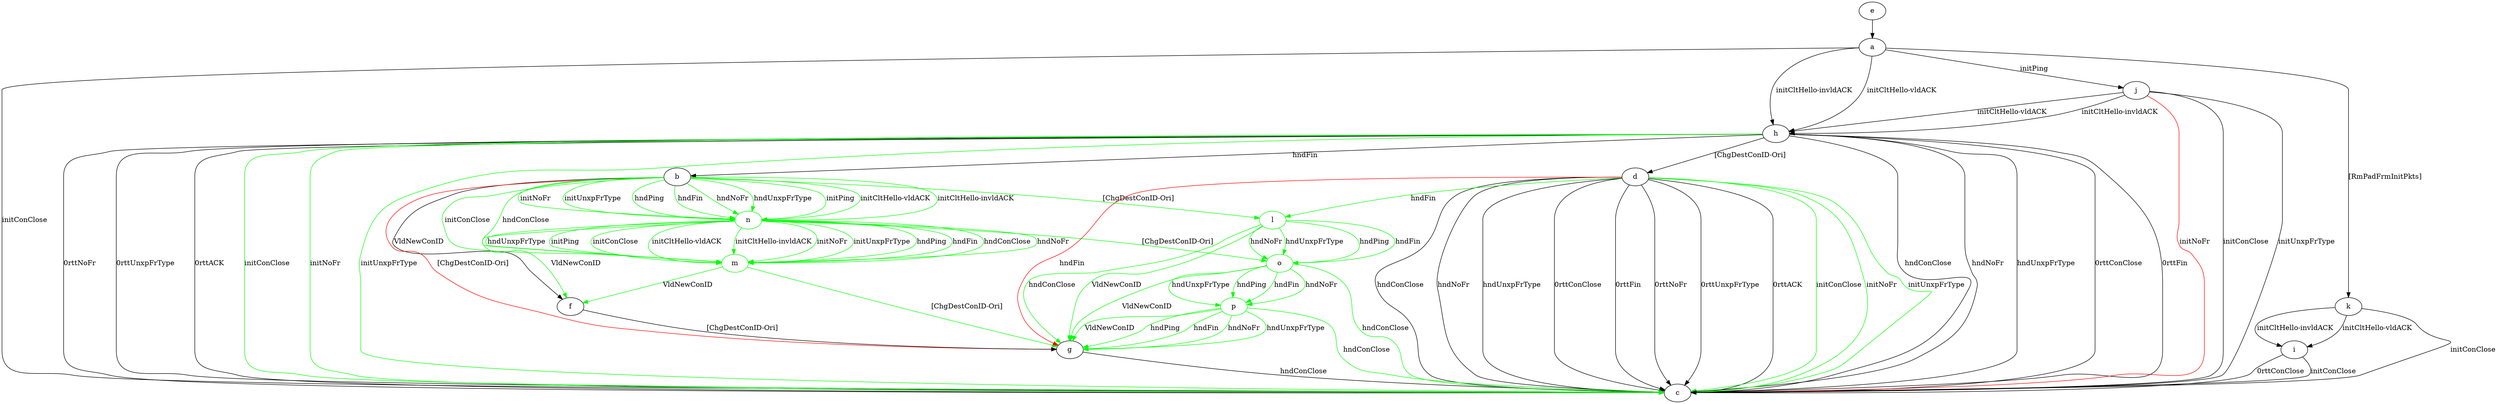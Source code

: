 digraph "" {
	a -> c	[key=0,
		label="initConClose "];
	a -> h	[key=0,
		label="initCltHello-vldACK "];
	a -> h	[key=1,
		label="initCltHello-invldACK "];
	a -> j	[key=0,
		label="initPing "];
	a -> k	[key=0,
		label="[RmPadFrmInitPkts] "];
	b -> f	[key=0,
		label="VldNewConID "];
	b -> g	[key=0,
		color=red,
		label="[ChgDestConID-Ori] "];
	l	[color=green];
	b -> l	[key=0,
		color=green,
		label="[ChgDestConID-Ori] "];
	m	[color=green];
	b -> m	[key=0,
		color=green,
		label="initConClose "];
	b -> m	[key=1,
		color=green,
		label="hndConClose "];
	n	[color=green];
	b -> n	[key=0,
		color=green,
		label="initPing "];
	b -> n	[key=1,
		color=green,
		label="initCltHello-vldACK "];
	b -> n	[key=2,
		color=green,
		label="initCltHello-invldACK "];
	b -> n	[key=3,
		color=green,
		label="initNoFr "];
	b -> n	[key=4,
		color=green,
		label="initUnxpFrType "];
	b -> n	[key=5,
		color=green,
		label="hndPing "];
	b -> n	[key=6,
		color=green,
		label="hndFin "];
	b -> n	[key=7,
		color=green,
		label="hndNoFr "];
	b -> n	[key=8,
		color=green,
		label="hndUnxpFrType "];
	d -> c	[key=0,
		label="hndConClose "];
	d -> c	[key=1,
		label="hndNoFr "];
	d -> c	[key=2,
		label="hndUnxpFrType "];
	d -> c	[key=3,
		label="0rttConClose "];
	d -> c	[key=4,
		label="0rttFin "];
	d -> c	[key=5,
		label="0rttNoFr "];
	d -> c	[key=6,
		label="0rttUnxpFrType "];
	d -> c	[key=7,
		label="0rttACK "];
	d -> c	[key=8,
		color=green,
		label="initConClose "];
	d -> c	[key=9,
		color=green,
		label="initNoFr "];
	d -> c	[key=10,
		color=green,
		label="initUnxpFrType "];
	d -> g	[key=0,
		color=red,
		label="hndFin "];
	d -> l	[key=0,
		color=green,
		label="hndFin "];
	e -> a	[key=0];
	f -> g	[key=0,
		label="[ChgDestConID-Ori] "];
	g -> c	[key=0,
		label="hndConClose "];
	h -> b	[key=0,
		label="hndFin "];
	h -> c	[key=0,
		label="hndConClose "];
	h -> c	[key=1,
		label="hndNoFr "];
	h -> c	[key=2,
		label="hndUnxpFrType "];
	h -> c	[key=3,
		label="0rttConClose "];
	h -> c	[key=4,
		label="0rttFin "];
	h -> c	[key=5,
		label="0rttNoFr "];
	h -> c	[key=6,
		label="0rttUnxpFrType "];
	h -> c	[key=7,
		label="0rttACK "];
	h -> c	[key=8,
		color=green,
		label="initConClose "];
	h -> c	[key=9,
		color=green,
		label="initNoFr "];
	h -> c	[key=10,
		color=green,
		label="initUnxpFrType "];
	h -> d	[key=0,
		label="[ChgDestConID-Ori] "];
	i -> c	[key=0,
		label="initConClose "];
	i -> c	[key=1,
		label="0rttConClose "];
	j -> c	[key=0,
		label="initConClose "];
	j -> c	[key=1,
		label="initUnxpFrType "];
	j -> c	[key=2,
		color=red,
		label="initNoFr "];
	j -> h	[key=0,
		label="initCltHello-vldACK "];
	j -> h	[key=1,
		label="initCltHello-invldACK "];
	k -> c	[key=0,
		label="initConClose "];
	k -> i	[key=0,
		label="initCltHello-vldACK "];
	k -> i	[key=1,
		label="initCltHello-invldACK "];
	l -> g	[key=0,
		color=green,
		label="hndConClose "];
	l -> g	[key=1,
		color=green,
		label="VldNewConID "];
	o	[color=green];
	l -> o	[key=0,
		color=green,
		label="hndPing "];
	l -> o	[key=1,
		color=green,
		label="hndFin "];
	l -> o	[key=2,
		color=green,
		label="hndNoFr "];
	l -> o	[key=3,
		color=green,
		label="hndUnxpFrType "];
	m -> f	[key=0,
		color=green,
		label="VldNewConID "];
	m -> g	[key=0,
		color=green,
		label="[ChgDestConID-Ori] "];
	n -> f	[key=0,
		color=green,
		label="VldNewConID "];
	n -> m	[key=0,
		color=green,
		label="initPing "];
	n -> m	[key=1,
		color=green,
		label="initConClose "];
	n -> m	[key=2,
		color=green,
		label="initCltHello-vldACK "];
	n -> m	[key=3,
		color=green,
		label="initCltHello-invldACK "];
	n -> m	[key=4,
		color=green,
		label="initNoFr "];
	n -> m	[key=5,
		color=green,
		label="initUnxpFrType "];
	n -> m	[key=6,
		color=green,
		label="hndPing "];
	n -> m	[key=7,
		color=green,
		label="hndFin "];
	n -> m	[key=8,
		color=green,
		label="hndConClose "];
	n -> m	[key=9,
		color=green,
		label="hndNoFr "];
	n -> m	[key=10,
		color=green,
		label="hndUnxpFrType "];
	n -> o	[key=0,
		color=green,
		label="[ChgDestConID-Ori] "];
	o -> c	[key=0,
		color=green,
		label="hndConClose "];
	o -> g	[key=0,
		color=green,
		label="VldNewConID "];
	p	[color=green];
	o -> p	[key=0,
		color=green,
		label="hndPing "];
	o -> p	[key=1,
		color=green,
		label="hndFin "];
	o -> p	[key=2,
		color=green,
		label="hndNoFr "];
	o -> p	[key=3,
		color=green,
		label="hndUnxpFrType "];
	p -> c	[key=0,
		color=green,
		label="hndConClose "];
	p -> g	[key=0,
		color=green,
		label="hndPing "];
	p -> g	[key=1,
		color=green,
		label="hndFin "];
	p -> g	[key=2,
		color=green,
		label="hndNoFr "];
	p -> g	[key=3,
		color=green,
		label="hndUnxpFrType "];
	p -> g	[key=4,
		color=green,
		label="VldNewConID "];
}
